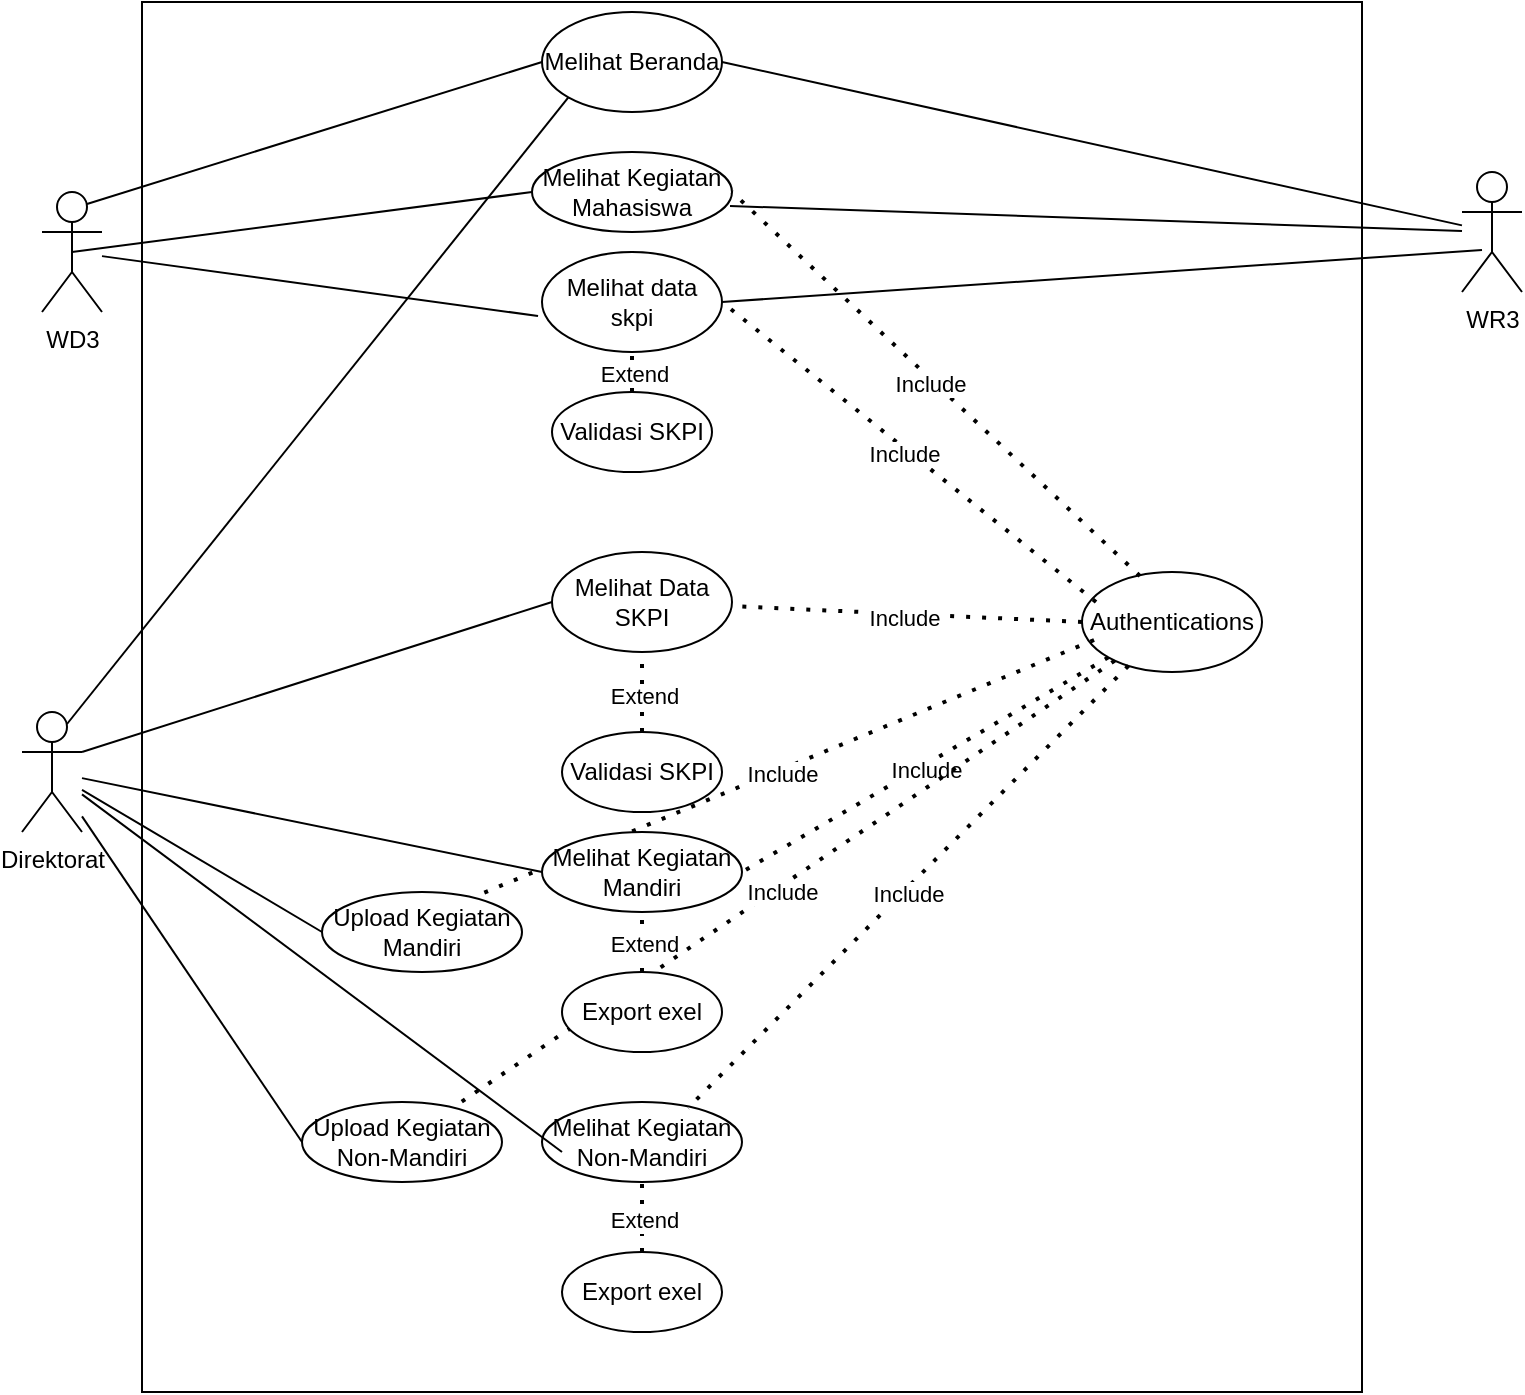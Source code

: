 <mxfile version="22.1.18" type="device">
  <diagram name="Page-1" id="4y3lOcWxG6KHpJgY5Npb">
    <mxGraphModel dx="1434" dy="756" grid="1" gridSize="10" guides="1" tooltips="1" connect="1" arrows="1" fold="1" page="1" pageScale="1" pageWidth="827" pageHeight="1169" math="0" shadow="0">
      <root>
        <mxCell id="0" />
        <mxCell id="1" parent="0" />
        <mxCell id="FSshEB-FPlZqw7b_LzOX-1" value="WD3" style="shape=umlActor;verticalLabelPosition=bottom;verticalAlign=top;html=1;outlineConnect=0;" vertex="1" parent="1">
          <mxGeometry x="40" y="110" width="30" height="60" as="geometry" />
        </mxCell>
        <mxCell id="FSshEB-FPlZqw7b_LzOX-2" value="Direktorat" style="shape=umlActor;verticalLabelPosition=bottom;verticalAlign=top;html=1;outlineConnect=0;" vertex="1" parent="1">
          <mxGeometry x="30" y="370" width="30" height="60" as="geometry" />
        </mxCell>
        <mxCell id="FSshEB-FPlZqw7b_LzOX-3" value="WR3" style="shape=umlActor;verticalLabelPosition=bottom;verticalAlign=top;html=1;outlineConnect=0;" vertex="1" parent="1">
          <mxGeometry x="750" y="100" width="30" height="60" as="geometry" />
        </mxCell>
        <mxCell id="FSshEB-FPlZqw7b_LzOX-9" value="" style="rounded=0;whiteSpace=wrap;html=1;" vertex="1" parent="1">
          <mxGeometry x="90" y="15" width="610" height="695" as="geometry" />
        </mxCell>
        <mxCell id="FSshEB-FPlZqw7b_LzOX-11" value="Melihat data skpi" style="ellipse;whiteSpace=wrap;html=1;" vertex="1" parent="1">
          <mxGeometry x="290" y="140" width="90" height="50" as="geometry" />
        </mxCell>
        <mxCell id="FSshEB-FPlZqw7b_LzOX-12" value="Validasi SKPI" style="ellipse;whiteSpace=wrap;html=1;" vertex="1" parent="1">
          <mxGeometry x="295" y="210" width="80" height="40" as="geometry" />
        </mxCell>
        <mxCell id="FSshEB-FPlZqw7b_LzOX-13" value="" style="endArrow=none;html=1;rounded=0;entryX=-0.022;entryY=0.64;entryDx=0;entryDy=0;entryPerimeter=0;" edge="1" parent="1" source="FSshEB-FPlZqw7b_LzOX-1" target="FSshEB-FPlZqw7b_LzOX-11">
          <mxGeometry width="50" height="50" relative="1" as="geometry">
            <mxPoint x="390" y="350" as="sourcePoint" />
            <mxPoint x="440" y="300" as="targetPoint" />
          </mxGeometry>
        </mxCell>
        <mxCell id="FSshEB-FPlZqw7b_LzOX-14" value="Melihat Beranda" style="ellipse;whiteSpace=wrap;html=1;" vertex="1" parent="1">
          <mxGeometry x="290" y="20" width="90" height="50" as="geometry" />
        </mxCell>
        <mxCell id="FSshEB-FPlZqw7b_LzOX-15" value="Melihat Kegiatan Mahasiswa" style="ellipse;whiteSpace=wrap;html=1;" vertex="1" parent="1">
          <mxGeometry x="285" y="90" width="100" height="40" as="geometry" />
        </mxCell>
        <mxCell id="FSshEB-FPlZqw7b_LzOX-16" value="" style="endArrow=none;html=1;rounded=0;entryX=0;entryY=0.5;entryDx=0;entryDy=0;exitX=0.5;exitY=0.5;exitDx=0;exitDy=0;exitPerimeter=0;" edge="1" parent="1" source="FSshEB-FPlZqw7b_LzOX-1" target="FSshEB-FPlZqw7b_LzOX-15">
          <mxGeometry width="50" height="50" relative="1" as="geometry">
            <mxPoint x="80" y="155" as="sourcePoint" />
            <mxPoint x="298" y="222" as="targetPoint" />
          </mxGeometry>
        </mxCell>
        <mxCell id="FSshEB-FPlZqw7b_LzOX-17" value="" style="endArrow=none;dashed=1;html=1;dashPattern=1 3;strokeWidth=2;rounded=0;entryX=0.5;entryY=1;entryDx=0;entryDy=0;exitX=0.5;exitY=0;exitDx=0;exitDy=0;" edge="1" parent="1" source="FSshEB-FPlZqw7b_LzOX-12" target="FSshEB-FPlZqw7b_LzOX-11">
          <mxGeometry width="50" height="50" relative="1" as="geometry">
            <mxPoint x="350" y="240" as="sourcePoint" />
            <mxPoint x="440" y="300" as="targetPoint" />
          </mxGeometry>
        </mxCell>
        <mxCell id="FSshEB-FPlZqw7b_LzOX-18" value="Extend" style="edgeLabel;html=1;align=center;verticalAlign=middle;resizable=0;points=[];" vertex="1" connectable="0" parent="FSshEB-FPlZqw7b_LzOX-17">
          <mxGeometry x="-0.067" y="-1" relative="1" as="geometry">
            <mxPoint as="offset" />
          </mxGeometry>
        </mxCell>
        <mxCell id="FSshEB-FPlZqw7b_LzOX-19" value="" style="endArrow=none;html=1;rounded=0;entryX=0;entryY=0.5;entryDx=0;entryDy=0;exitX=0.75;exitY=0.1;exitDx=0;exitDy=0;exitPerimeter=0;" edge="1" parent="1" source="FSshEB-FPlZqw7b_LzOX-1" target="FSshEB-FPlZqw7b_LzOX-14">
          <mxGeometry width="50" height="50" relative="1" as="geometry">
            <mxPoint x="65" y="150" as="sourcePoint" />
            <mxPoint x="310" y="140" as="targetPoint" />
          </mxGeometry>
        </mxCell>
        <mxCell id="FSshEB-FPlZqw7b_LzOX-23" value="Authentications" style="ellipse;whiteSpace=wrap;html=1;" vertex="1" parent="1">
          <mxGeometry x="560" y="300" width="90" height="50" as="geometry" />
        </mxCell>
        <mxCell id="FSshEB-FPlZqw7b_LzOX-24" value="" style="endArrow=none;html=1;rounded=0;exitX=1;exitY=0.5;exitDx=0;exitDy=0;" edge="1" parent="1" source="FSshEB-FPlZqw7b_LzOX-14" target="FSshEB-FPlZqw7b_LzOX-3">
          <mxGeometry width="50" height="50" relative="1" as="geometry">
            <mxPoint x="73" y="126" as="sourcePoint" />
            <mxPoint x="300" y="55" as="targetPoint" />
          </mxGeometry>
        </mxCell>
        <mxCell id="FSshEB-FPlZqw7b_LzOX-25" value="" style="endArrow=none;html=1;rounded=0;exitX=0.99;exitY=0.675;exitDx=0;exitDy=0;exitPerimeter=0;" edge="1" parent="1" source="FSshEB-FPlZqw7b_LzOX-15" target="FSshEB-FPlZqw7b_LzOX-3">
          <mxGeometry width="50" height="50" relative="1" as="geometry">
            <mxPoint x="390" y="55" as="sourcePoint" />
            <mxPoint x="760" y="137" as="targetPoint" />
          </mxGeometry>
        </mxCell>
        <mxCell id="FSshEB-FPlZqw7b_LzOX-26" value="" style="endArrow=none;html=1;rounded=0;exitX=1;exitY=0.5;exitDx=0;exitDy=0;" edge="1" parent="1" source="FSshEB-FPlZqw7b_LzOX-11">
          <mxGeometry width="50" height="50" relative="1" as="geometry">
            <mxPoint x="394" y="127" as="sourcePoint" />
            <mxPoint x="760" y="139" as="targetPoint" />
          </mxGeometry>
        </mxCell>
        <mxCell id="FSshEB-FPlZqw7b_LzOX-31" value="Melihat Data SKPI" style="ellipse;whiteSpace=wrap;html=1;" vertex="1" parent="1">
          <mxGeometry x="295" y="290" width="90" height="50" as="geometry" />
        </mxCell>
        <mxCell id="FSshEB-FPlZqw7b_LzOX-32" value="" style="endArrow=none;html=1;rounded=0;entryX=0;entryY=0.5;entryDx=0;entryDy=0;exitX=1;exitY=0.333;exitDx=0;exitDy=0;exitPerimeter=0;" edge="1" parent="1" source="FSshEB-FPlZqw7b_LzOX-2" target="FSshEB-FPlZqw7b_LzOX-31">
          <mxGeometry width="50" height="50" relative="1" as="geometry">
            <mxPoint x="80" y="152" as="sourcePoint" />
            <mxPoint x="298" y="182" as="targetPoint" />
          </mxGeometry>
        </mxCell>
        <mxCell id="FSshEB-FPlZqw7b_LzOX-33" value="" style="endArrow=none;html=1;rounded=0;entryX=0;entryY=1;entryDx=0;entryDy=0;exitX=0.75;exitY=0.1;exitDx=0;exitDy=0;exitPerimeter=0;" edge="1" parent="1" source="FSshEB-FPlZqw7b_LzOX-2" target="FSshEB-FPlZqw7b_LzOX-14">
          <mxGeometry width="50" height="50" relative="1" as="geometry">
            <mxPoint x="70" y="400" as="sourcePoint" />
            <mxPoint x="305" y="325" as="targetPoint" />
          </mxGeometry>
        </mxCell>
        <mxCell id="FSshEB-FPlZqw7b_LzOX-34" value="Validasi SKPI" style="ellipse;whiteSpace=wrap;html=1;" vertex="1" parent="1">
          <mxGeometry x="300" y="380" width="80" height="40" as="geometry" />
        </mxCell>
        <mxCell id="FSshEB-FPlZqw7b_LzOX-35" value="" style="endArrow=none;dashed=1;html=1;dashPattern=1 3;strokeWidth=2;rounded=0;exitX=0.5;exitY=0;exitDx=0;exitDy=0;entryX=0.5;entryY=1;entryDx=0;entryDy=0;" edge="1" parent="1" source="FSshEB-FPlZqw7b_LzOX-34" target="FSshEB-FPlZqw7b_LzOX-31">
          <mxGeometry width="50" height="50" relative="1" as="geometry">
            <mxPoint x="345" y="220" as="sourcePoint" />
            <mxPoint x="340" y="290" as="targetPoint" />
          </mxGeometry>
        </mxCell>
        <mxCell id="FSshEB-FPlZqw7b_LzOX-36" value="Extend" style="edgeLabel;html=1;align=center;verticalAlign=middle;resizable=0;points=[];" vertex="1" connectable="0" parent="FSshEB-FPlZqw7b_LzOX-35">
          <mxGeometry x="-0.067" y="-1" relative="1" as="geometry">
            <mxPoint as="offset" />
          </mxGeometry>
        </mxCell>
        <mxCell id="FSshEB-FPlZqw7b_LzOX-39" value="" style="endArrow=none;dashed=1;html=1;dashPattern=1 3;strokeWidth=2;rounded=0;exitX=0.5;exitY=0;exitDx=0;exitDy=0;entryX=0.5;entryY=1;entryDx=0;entryDy=0;" edge="1" parent="1" source="FSshEB-FPlZqw7b_LzOX-38" target="FSshEB-FPlZqw7b_LzOX-37">
          <mxGeometry width="50" height="50" relative="1" as="geometry">
            <mxPoint x="350" y="390" as="sourcePoint" />
            <mxPoint x="350" y="350" as="targetPoint" />
          </mxGeometry>
        </mxCell>
        <mxCell id="FSshEB-FPlZqw7b_LzOX-40" value="Extend" style="edgeLabel;html=1;align=center;verticalAlign=middle;resizable=0;points=[];" vertex="1" connectable="0" parent="FSshEB-FPlZqw7b_LzOX-39">
          <mxGeometry x="-0.067" y="-1" relative="1" as="geometry">
            <mxPoint as="offset" />
          </mxGeometry>
        </mxCell>
        <mxCell id="FSshEB-FPlZqw7b_LzOX-41" value="" style="endArrow=none;html=1;rounded=0;entryX=0;entryY=0.5;entryDx=0;entryDy=0;" edge="1" parent="1" source="FSshEB-FPlZqw7b_LzOX-2" target="FSshEB-FPlZqw7b_LzOX-37">
          <mxGeometry width="50" height="50" relative="1" as="geometry">
            <mxPoint x="70" y="400" as="sourcePoint" />
            <mxPoint x="305" y="325" as="targetPoint" />
          </mxGeometry>
        </mxCell>
        <mxCell id="FSshEB-FPlZqw7b_LzOX-42" value="Upload Kegiatan Mandiri" style="ellipse;whiteSpace=wrap;html=1;" vertex="1" parent="1">
          <mxGeometry x="180" y="460" width="100" height="40" as="geometry" />
        </mxCell>
        <mxCell id="FSshEB-FPlZqw7b_LzOX-43" value="" style="endArrow=none;html=1;rounded=0;entryX=0;entryY=0.5;entryDx=0;entryDy=0;" edge="1" parent="1" source="FSshEB-FPlZqw7b_LzOX-2" target="FSshEB-FPlZqw7b_LzOX-42">
          <mxGeometry width="50" height="50" relative="1" as="geometry">
            <mxPoint x="70" y="413" as="sourcePoint" />
            <mxPoint x="300" y="460" as="targetPoint" />
          </mxGeometry>
        </mxCell>
        <mxCell id="FSshEB-FPlZqw7b_LzOX-44" value="Melihat Kegiatan Non-Mandiri" style="ellipse;whiteSpace=wrap;html=1;" vertex="1" parent="1">
          <mxGeometry x="290" y="565" width="100" height="40" as="geometry" />
        </mxCell>
        <mxCell id="FSshEB-FPlZqw7b_LzOX-45" value="Export exel" style="ellipse;whiteSpace=wrap;html=1;" vertex="1" parent="1">
          <mxGeometry x="300" y="640" width="80" height="40" as="geometry" />
        </mxCell>
        <mxCell id="FSshEB-FPlZqw7b_LzOX-46" value="" style="endArrow=none;dashed=1;html=1;dashPattern=1 3;strokeWidth=2;rounded=0;exitX=0.5;exitY=0;exitDx=0;exitDy=0;entryX=0.5;entryY=1;entryDx=0;entryDy=0;" edge="1" parent="1" source="FSshEB-FPlZqw7b_LzOX-45" target="FSshEB-FPlZqw7b_LzOX-44">
          <mxGeometry width="50" height="50" relative="1" as="geometry">
            <mxPoint x="350" y="510" as="sourcePoint" />
            <mxPoint x="350" y="480" as="targetPoint" />
          </mxGeometry>
        </mxCell>
        <mxCell id="FSshEB-FPlZqw7b_LzOX-47" value="Extend" style="edgeLabel;html=1;align=center;verticalAlign=middle;resizable=0;points=[];" vertex="1" connectable="0" parent="FSshEB-FPlZqw7b_LzOX-46">
          <mxGeometry x="-0.067" y="-1" relative="1" as="geometry">
            <mxPoint as="offset" />
          </mxGeometry>
        </mxCell>
        <mxCell id="FSshEB-FPlZqw7b_LzOX-48" value="" style="endArrow=none;html=1;rounded=0;entryX=0.1;entryY=0.625;entryDx=0;entryDy=0;entryPerimeter=0;" edge="1" parent="1" source="FSshEB-FPlZqw7b_LzOX-2" target="FSshEB-FPlZqw7b_LzOX-44">
          <mxGeometry width="50" height="50" relative="1" as="geometry">
            <mxPoint x="70" y="419" as="sourcePoint" />
            <mxPoint x="190" y="490" as="targetPoint" />
          </mxGeometry>
        </mxCell>
        <mxCell id="FSshEB-FPlZqw7b_LzOX-49" value="Upload Kegiatan Non-Mandiri" style="ellipse;whiteSpace=wrap;html=1;" vertex="1" parent="1">
          <mxGeometry x="170" y="565" width="100" height="40" as="geometry" />
        </mxCell>
        <mxCell id="FSshEB-FPlZqw7b_LzOX-50" value="" style="endArrow=none;html=1;rounded=0;entryX=0;entryY=0.5;entryDx=0;entryDy=0;" edge="1" parent="1" source="FSshEB-FPlZqw7b_LzOX-2" target="FSshEB-FPlZqw7b_LzOX-49">
          <mxGeometry width="50" height="50" relative="1" as="geometry">
            <mxPoint x="70" y="421" as="sourcePoint" />
            <mxPoint x="310" y="600" as="targetPoint" />
          </mxGeometry>
        </mxCell>
        <mxCell id="FSshEB-FPlZqw7b_LzOX-51" value="" style="endArrow=none;dashed=1;html=1;dashPattern=1 3;strokeWidth=2;rounded=0;entryX=1;entryY=0.5;entryDx=0;entryDy=0;exitX=0.322;exitY=0.04;exitDx=0;exitDy=0;exitPerimeter=0;" edge="1" parent="1" source="FSshEB-FPlZqw7b_LzOX-23" target="FSshEB-FPlZqw7b_LzOX-15">
          <mxGeometry width="50" height="50" relative="1" as="geometry">
            <mxPoint x="390" y="370" as="sourcePoint" />
            <mxPoint x="440" y="320" as="targetPoint" />
          </mxGeometry>
        </mxCell>
        <mxCell id="FSshEB-FPlZqw7b_LzOX-52" value="Include" style="edgeLabel;html=1;align=center;verticalAlign=middle;resizable=0;points=[];" vertex="1" connectable="0" parent="FSshEB-FPlZqw7b_LzOX-51">
          <mxGeometry x="0.015" y="2" relative="1" as="geometry">
            <mxPoint as="offset" />
          </mxGeometry>
        </mxCell>
        <mxCell id="FSshEB-FPlZqw7b_LzOX-53" value="" style="endArrow=none;dashed=1;html=1;dashPattern=1 3;strokeWidth=2;rounded=0;entryX=1;entryY=0.5;entryDx=0;entryDy=0;exitX=0.078;exitY=0.3;exitDx=0;exitDy=0;exitPerimeter=0;" edge="1" parent="1" source="FSshEB-FPlZqw7b_LzOX-23" target="FSshEB-FPlZqw7b_LzOX-11">
          <mxGeometry width="50" height="50" relative="1" as="geometry">
            <mxPoint x="599" y="312" as="sourcePoint" />
            <mxPoint x="395" y="120" as="targetPoint" />
          </mxGeometry>
        </mxCell>
        <mxCell id="FSshEB-FPlZqw7b_LzOX-54" value="Include" style="edgeLabel;html=1;align=center;verticalAlign=middle;resizable=0;points=[];" vertex="1" connectable="0" parent="FSshEB-FPlZqw7b_LzOX-53">
          <mxGeometry x="0.015" y="2" relative="1" as="geometry">
            <mxPoint as="offset" />
          </mxGeometry>
        </mxCell>
        <mxCell id="FSshEB-FPlZqw7b_LzOX-55" value="" style="endArrow=none;dashed=1;html=1;dashPattern=1 3;strokeWidth=2;rounded=0;exitX=0;exitY=0.5;exitDx=0;exitDy=0;" edge="1" parent="1" source="FSshEB-FPlZqw7b_LzOX-23" target="FSshEB-FPlZqw7b_LzOX-31">
          <mxGeometry width="50" height="50" relative="1" as="geometry">
            <mxPoint x="577" y="325" as="sourcePoint" />
            <mxPoint x="390" y="175" as="targetPoint" />
          </mxGeometry>
        </mxCell>
        <mxCell id="FSshEB-FPlZqw7b_LzOX-56" value="Include" style="edgeLabel;html=1;align=center;verticalAlign=middle;resizable=0;points=[];" vertex="1" connectable="0" parent="FSshEB-FPlZqw7b_LzOX-55">
          <mxGeometry x="0.015" y="2" relative="1" as="geometry">
            <mxPoint as="offset" />
          </mxGeometry>
        </mxCell>
        <mxCell id="FSshEB-FPlZqw7b_LzOX-57" value="" style="endArrow=none;dashed=1;html=1;dashPattern=1 3;strokeWidth=2;rounded=0;exitX=0;exitY=1;exitDx=0;exitDy=0;entryX=1;entryY=0.5;entryDx=0;entryDy=0;" edge="1" parent="1" source="FSshEB-FPlZqw7b_LzOX-23" target="FSshEB-FPlZqw7b_LzOX-37">
          <mxGeometry width="50" height="50" relative="1" as="geometry">
            <mxPoint x="570" y="335" as="sourcePoint" />
            <mxPoint x="395" y="327" as="targetPoint" />
          </mxGeometry>
        </mxCell>
        <mxCell id="FSshEB-FPlZqw7b_LzOX-58" value="Include" style="edgeLabel;html=1;align=center;verticalAlign=middle;resizable=0;points=[];" vertex="1" connectable="0" parent="FSshEB-FPlZqw7b_LzOX-57">
          <mxGeometry x="0.015" y="2" relative="1" as="geometry">
            <mxPoint as="offset" />
          </mxGeometry>
        </mxCell>
        <mxCell id="FSshEB-FPlZqw7b_LzOX-59" value="" style="endArrow=none;dashed=1;html=1;dashPattern=1 3;strokeWidth=2;rounded=0;exitX=0.067;exitY=0.68;exitDx=0;exitDy=0;entryX=0.77;entryY=0.05;entryDx=0;entryDy=0;exitPerimeter=0;entryPerimeter=0;" edge="1" parent="1" source="FSshEB-FPlZqw7b_LzOX-23" target="FSshEB-FPlZqw7b_LzOX-42">
          <mxGeometry width="50" height="50" relative="1" as="geometry">
            <mxPoint x="583" y="353" as="sourcePoint" />
            <mxPoint x="400" y="460" as="targetPoint" />
          </mxGeometry>
        </mxCell>
        <mxCell id="FSshEB-FPlZqw7b_LzOX-60" value="Include" style="edgeLabel;html=1;align=center;verticalAlign=middle;resizable=0;points=[];" vertex="1" connectable="0" parent="FSshEB-FPlZqw7b_LzOX-59">
          <mxGeometry x="0.015" y="2" relative="1" as="geometry">
            <mxPoint as="offset" />
          </mxGeometry>
        </mxCell>
        <mxCell id="FSshEB-FPlZqw7b_LzOX-37" value="Melihat Kegiatan Mandiri" style="ellipse;whiteSpace=wrap;html=1;" vertex="1" parent="1">
          <mxGeometry x="290" y="430" width="100" height="40" as="geometry" />
        </mxCell>
        <mxCell id="FSshEB-FPlZqw7b_LzOX-61" value="" style="endArrow=none;dashed=1;html=1;dashPattern=1 3;strokeWidth=2;rounded=0;entryX=0.73;entryY=0.075;entryDx=0;entryDy=0;entryPerimeter=0;" edge="1" parent="1" source="FSshEB-FPlZqw7b_LzOX-23" target="FSshEB-FPlZqw7b_LzOX-44">
          <mxGeometry width="50" height="50" relative="1" as="geometry">
            <mxPoint x="583" y="353" as="sourcePoint" />
            <mxPoint x="400" y="460" as="targetPoint" />
          </mxGeometry>
        </mxCell>
        <mxCell id="FSshEB-FPlZqw7b_LzOX-62" value="Include" style="edgeLabel;html=1;align=center;verticalAlign=middle;resizable=0;points=[];" vertex="1" connectable="0" parent="FSshEB-FPlZqw7b_LzOX-61">
          <mxGeometry x="0.015" y="2" relative="1" as="geometry">
            <mxPoint as="offset" />
          </mxGeometry>
        </mxCell>
        <mxCell id="FSshEB-FPlZqw7b_LzOX-63" value="" style="endArrow=none;dashed=1;html=1;dashPattern=1 3;strokeWidth=2;rounded=0;" edge="1" parent="1" source="FSshEB-FPlZqw7b_LzOX-23" target="FSshEB-FPlZqw7b_LzOX-49">
          <mxGeometry width="50" height="50" relative="1" as="geometry">
            <mxPoint x="593" y="357" as="sourcePoint" />
            <mxPoint x="373" y="578" as="targetPoint" />
          </mxGeometry>
        </mxCell>
        <mxCell id="FSshEB-FPlZqw7b_LzOX-64" value="Include" style="edgeLabel;html=1;align=center;verticalAlign=middle;resizable=0;points=[];" vertex="1" connectable="0" parent="FSshEB-FPlZqw7b_LzOX-63">
          <mxGeometry x="0.015" y="2" relative="1" as="geometry">
            <mxPoint as="offset" />
          </mxGeometry>
        </mxCell>
        <mxCell id="FSshEB-FPlZqw7b_LzOX-38" value="Export exel" style="ellipse;whiteSpace=wrap;html=1;" vertex="1" parent="1">
          <mxGeometry x="300" y="500" width="80" height="40" as="geometry" />
        </mxCell>
      </root>
    </mxGraphModel>
  </diagram>
</mxfile>
